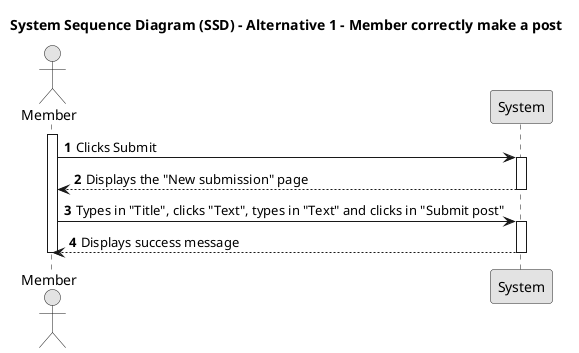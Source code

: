 @startuml SSD1

skinparam monochrome true
skinparam packageStyle rectangle
skinparam shadowing false

title System Sequence Diagram (SSD) - Alternative 1 - Member correctly make a post

autonumber

actor "Member" as Member
participant "System" as System

activate Member

    Member -> System: Clicks Submit
    activate System

        System --> Member: Displays the "New submission" page
        deactivate System

    Member -> System: Types in "Title", clicks "Text", types in "Text" and clicks in "Submit post"
    activate System

        System --> Member: Displays success message
        deactivate System

deactivate Member

@enduml

